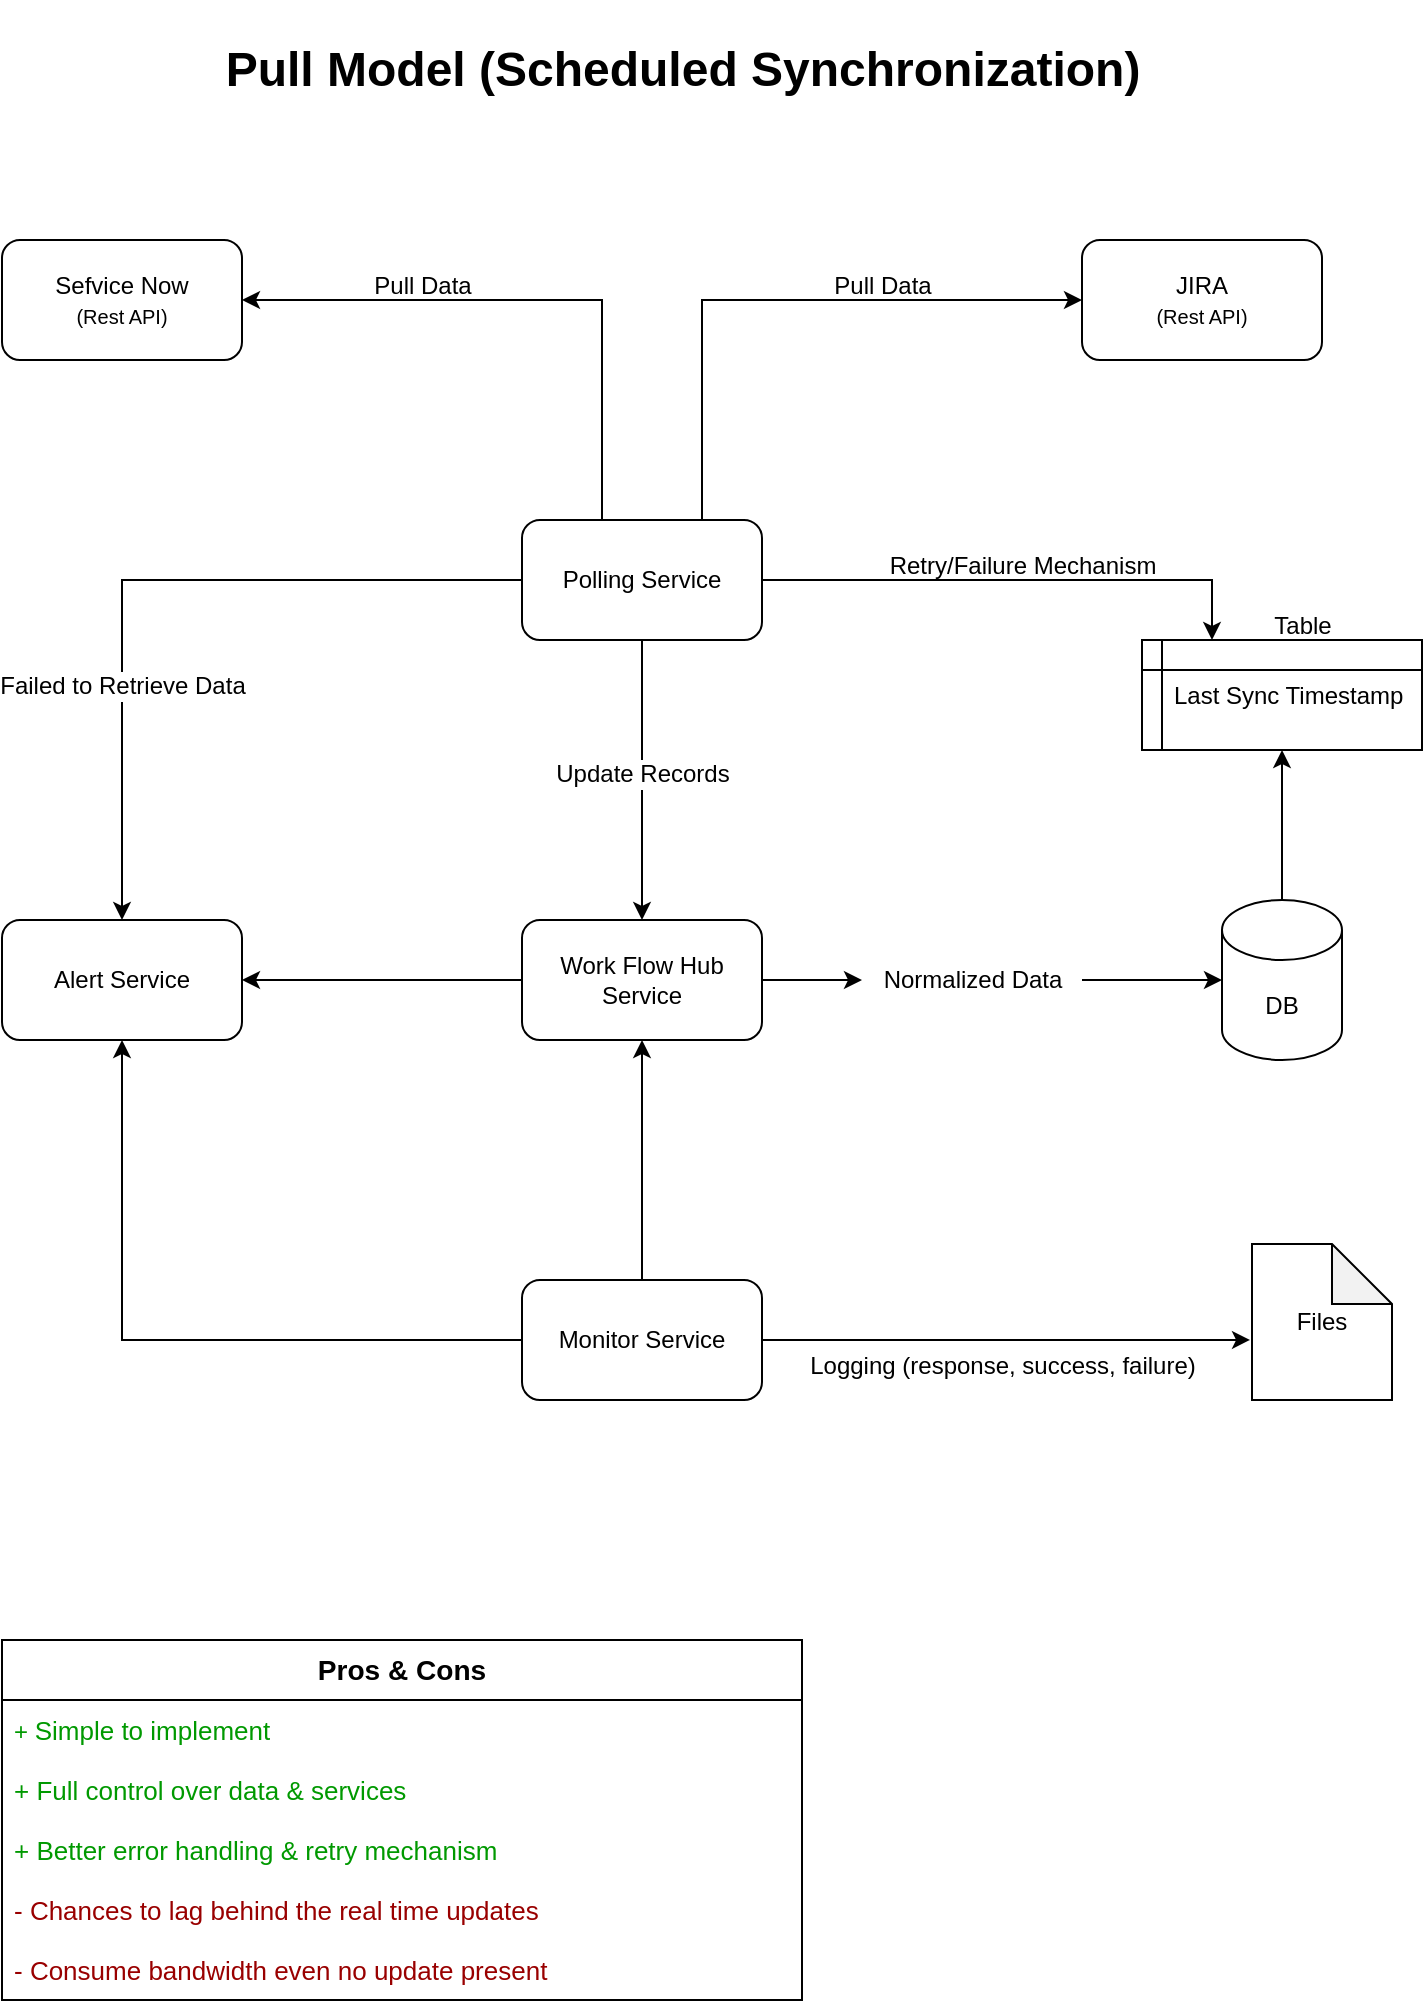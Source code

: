 <mxfile version="26.2.14">
  <diagram name="Page-1" id="ApnL_jyLXFxhoMhJq-R4">
    <mxGraphModel dx="2066" dy="777" grid="1" gridSize="10" guides="1" tooltips="1" connect="1" arrows="1" fold="1" page="1" pageScale="1" pageWidth="850" pageHeight="1100" math="0" shadow="0">
      <root>
        <mxCell id="0" />
        <mxCell id="1" parent="0" />
        <mxCell id="5IEd1D8y2sKXLxusC1cx-6" style="edgeStyle=orthogonalEdgeStyle;rounded=0;orthogonalLoop=1;jettySize=auto;html=1;exitX=0.5;exitY=0;exitDx=0;exitDy=0;entryX=1;entryY=0.5;entryDx=0;entryDy=0;" parent="1" source="5IEd1D8y2sKXLxusC1cx-1" target="5IEd1D8y2sKXLxusC1cx-3" edge="1">
          <mxGeometry relative="1" as="geometry">
            <Array as="points">
              <mxPoint x="370" y="290" />
              <mxPoint x="370" y="180" />
            </Array>
          </mxGeometry>
        </mxCell>
        <mxCell id="5IEd1D8y2sKXLxusC1cx-7" style="edgeStyle=orthogonalEdgeStyle;rounded=0;orthogonalLoop=1;jettySize=auto;html=1;exitX=0.75;exitY=0;exitDx=0;exitDy=0;entryX=0;entryY=0.5;entryDx=0;entryDy=0;" parent="1" source="5IEd1D8y2sKXLxusC1cx-1" target="5IEd1D8y2sKXLxusC1cx-2" edge="1">
          <mxGeometry relative="1" as="geometry" />
        </mxCell>
        <mxCell id="5IEd1D8y2sKXLxusC1cx-10" style="edgeStyle=orthogonalEdgeStyle;rounded=0;orthogonalLoop=1;jettySize=auto;html=1;exitX=0.5;exitY=1;exitDx=0;exitDy=0;entryX=0.5;entryY=0;entryDx=0;entryDy=0;" parent="1" source="5IEd1D8y2sKXLxusC1cx-1" target="5IEd1D8y2sKXLxusC1cx-9" edge="1">
          <mxGeometry relative="1" as="geometry" />
        </mxCell>
        <mxCell id="5IEd1D8y2sKXLxusC1cx-15" value="&lt;font style=&quot;font-size: 12px;&quot;&gt;Update Records&lt;/font&gt;" style="edgeLabel;html=1;align=center;verticalAlign=middle;resizable=0;points=[];" parent="5IEd1D8y2sKXLxusC1cx-10" vertex="1" connectable="0">
          <mxGeometry x="-0.05" y="4" relative="1" as="geometry">
            <mxPoint x="-4" as="offset" />
          </mxGeometry>
        </mxCell>
        <mxCell id="5IEd1D8y2sKXLxusC1cx-25" style="edgeStyle=orthogonalEdgeStyle;rounded=0;orthogonalLoop=1;jettySize=auto;html=1;exitX=1;exitY=0.5;exitDx=0;exitDy=0;entryX=0.25;entryY=0;entryDx=0;entryDy=0;" parent="1" source="5IEd1D8y2sKXLxusC1cx-1" target="5IEd1D8y2sKXLxusC1cx-19" edge="1">
          <mxGeometry relative="1" as="geometry" />
        </mxCell>
        <mxCell id="5IEd1D8y2sKXLxusC1cx-43" style="edgeStyle=orthogonalEdgeStyle;rounded=0;orthogonalLoop=1;jettySize=auto;html=1;exitX=0;exitY=0.5;exitDx=0;exitDy=0;entryX=0.5;entryY=0;entryDx=0;entryDy=0;" parent="1" source="5IEd1D8y2sKXLxusC1cx-1" target="5IEd1D8y2sKXLxusC1cx-28" edge="1">
          <mxGeometry relative="1" as="geometry" />
        </mxCell>
        <mxCell id="5IEd1D8y2sKXLxusC1cx-47" value="&lt;font style=&quot;font-size: 12px;&quot;&gt;Failed to Retrieve Data&lt;/font&gt;" style="edgeLabel;html=1;align=center;verticalAlign=middle;resizable=0;points=[];" parent="5IEd1D8y2sKXLxusC1cx-43" vertex="1" connectable="0">
          <mxGeometry x="0.091" y="1" relative="1" as="geometry">
            <mxPoint x="-1" y="51" as="offset" />
          </mxGeometry>
        </mxCell>
        <mxCell id="5IEd1D8y2sKXLxusC1cx-1" value="Polling Service" style="rounded=1;whiteSpace=wrap;html=1;" parent="1" vertex="1">
          <mxGeometry x="330" y="290" width="120" height="60" as="geometry" />
        </mxCell>
        <mxCell id="5IEd1D8y2sKXLxusC1cx-2" value="JIRA&lt;div&gt;&lt;span style=&quot;font-size: 10px;&quot;&gt;(Rest API)&lt;/span&gt;&lt;/div&gt;" style="rounded=1;whiteSpace=wrap;html=1;" parent="1" vertex="1">
          <mxGeometry x="610" y="150" width="120" height="60" as="geometry" />
        </mxCell>
        <mxCell id="5IEd1D8y2sKXLxusC1cx-3" value="Sefvice Now&lt;div&gt;&lt;font style=&quot;font-size: 10px;&quot;&gt;(Rest API)&lt;/font&gt;&lt;/div&gt;" style="rounded=1;whiteSpace=wrap;html=1;" parent="1" vertex="1">
          <mxGeometry x="70" y="150" width="120" height="60" as="geometry" />
        </mxCell>
        <mxCell id="5IEd1D8y2sKXLxusC1cx-17" style="edgeStyle=orthogonalEdgeStyle;rounded=0;orthogonalLoop=1;jettySize=auto;html=1;exitX=1;exitY=0.5;exitDx=0;exitDy=0;" parent="1" source="5IEd1D8y2sKXLxusC1cx-18" target="5IEd1D8y2sKXLxusC1cx-16" edge="1">
          <mxGeometry relative="1" as="geometry" />
        </mxCell>
        <mxCell id="5IEd1D8y2sKXLxusC1cx-49" style="edgeStyle=orthogonalEdgeStyle;rounded=0;orthogonalLoop=1;jettySize=auto;html=1;exitX=0;exitY=0.5;exitDx=0;exitDy=0;entryX=1;entryY=0.5;entryDx=0;entryDy=0;" parent="1" source="5IEd1D8y2sKXLxusC1cx-9" target="5IEd1D8y2sKXLxusC1cx-28" edge="1">
          <mxGeometry relative="1" as="geometry" />
        </mxCell>
        <mxCell id="5IEd1D8y2sKXLxusC1cx-9" value="Work Flow Hub&lt;br&gt;Service" style="rounded=1;whiteSpace=wrap;html=1;" parent="1" vertex="1">
          <mxGeometry x="330" y="490" width="120" height="60" as="geometry" />
        </mxCell>
        <mxCell id="5IEd1D8y2sKXLxusC1cx-11" value="Pull Data" style="text;html=1;align=center;verticalAlign=middle;resizable=0;points=[];autosize=1;strokeColor=none;fillColor=none;" parent="1" vertex="1">
          <mxGeometry x="245" y="158" width="70" height="30" as="geometry" />
        </mxCell>
        <mxCell id="5IEd1D8y2sKXLxusC1cx-14" value="Pull Data" style="text;html=1;align=center;verticalAlign=middle;resizable=0;points=[];autosize=1;strokeColor=none;fillColor=none;" parent="1" vertex="1">
          <mxGeometry x="475" y="158" width="70" height="30" as="geometry" />
        </mxCell>
        <mxCell id="5IEd1D8y2sKXLxusC1cx-16" value="DB" style="shape=cylinder3;whiteSpace=wrap;html=1;boundedLbl=1;backgroundOutline=1;size=15;" parent="1" vertex="1">
          <mxGeometry x="680" y="480" width="60" height="80" as="geometry" />
        </mxCell>
        <mxCell id="5IEd1D8y2sKXLxusC1cx-19" value="&amp;nbsp; Last Sync Timestamp" style="shape=internalStorage;whiteSpace=wrap;html=1;backgroundOutline=1;dx=10;dy=15;" parent="1" vertex="1">
          <mxGeometry x="640" y="350" width="140" height="55" as="geometry" />
        </mxCell>
        <mxCell id="5IEd1D8y2sKXLxusC1cx-22" style="edgeStyle=orthogonalEdgeStyle;rounded=0;orthogonalLoop=1;jettySize=auto;html=1;exitX=0.5;exitY=0;exitDx=0;exitDy=0;exitPerimeter=0;entryX=0.5;entryY=1;entryDx=0;entryDy=0;" parent="1" source="5IEd1D8y2sKXLxusC1cx-16" target="5IEd1D8y2sKXLxusC1cx-19" edge="1">
          <mxGeometry relative="1" as="geometry">
            <mxPoint x="710" y="420" as="targetPoint" />
          </mxGeometry>
        </mxCell>
        <mxCell id="5IEd1D8y2sKXLxusC1cx-26" value="Retry/Failure Mechanism" style="text;html=1;align=center;verticalAlign=middle;resizable=0;points=[];autosize=1;strokeColor=none;fillColor=none;" parent="1" vertex="1">
          <mxGeometry x="500" y="298" width="160" height="30" as="geometry" />
        </mxCell>
        <mxCell id="5IEd1D8y2sKXLxusC1cx-27" value="Table" style="text;html=1;align=center;verticalAlign=middle;resizable=0;points=[];autosize=1;strokeColor=none;fillColor=none;" parent="1" vertex="1">
          <mxGeometry x="695" y="328" width="50" height="30" as="geometry" />
        </mxCell>
        <mxCell id="5IEd1D8y2sKXLxusC1cx-28" value="Alert Service" style="rounded=1;whiteSpace=wrap;html=1;" parent="1" vertex="1">
          <mxGeometry x="70" y="490" width="120" height="60" as="geometry" />
        </mxCell>
        <mxCell id="5IEd1D8y2sKXLxusC1cx-33" style="edgeStyle=orthogonalEdgeStyle;rounded=0;orthogonalLoop=1;jettySize=auto;html=1;exitX=0.5;exitY=0;exitDx=0;exitDy=0;entryX=0.5;entryY=1;entryDx=0;entryDy=0;" parent="1" source="5IEd1D8y2sKXLxusC1cx-29" target="5IEd1D8y2sKXLxusC1cx-9" edge="1">
          <mxGeometry relative="1" as="geometry" />
        </mxCell>
        <mxCell id="5IEd1D8y2sKXLxusC1cx-34" style="edgeStyle=orthogonalEdgeStyle;rounded=0;orthogonalLoop=1;jettySize=auto;html=1;exitX=0;exitY=0.5;exitDx=0;exitDy=0;entryX=0.5;entryY=1;entryDx=0;entryDy=0;" parent="1" source="5IEd1D8y2sKXLxusC1cx-29" target="5IEd1D8y2sKXLxusC1cx-28" edge="1">
          <mxGeometry relative="1" as="geometry" />
        </mxCell>
        <mxCell id="5IEd1D8y2sKXLxusC1cx-29" value="Monitor Service" style="rounded=1;whiteSpace=wrap;html=1;" parent="1" vertex="1">
          <mxGeometry x="330" y="670" width="120" height="60" as="geometry" />
        </mxCell>
        <mxCell id="5IEd1D8y2sKXLxusC1cx-35" style="edgeStyle=orthogonalEdgeStyle;rounded=0;orthogonalLoop=1;jettySize=auto;html=1;exitX=1;exitY=0.5;exitDx=0;exitDy=0;entryX=-0.014;entryY=0.615;entryDx=0;entryDy=0;entryPerimeter=0;" parent="1" source="5IEd1D8y2sKXLxusC1cx-29" target="5IEd1D8y2sKXLxusC1cx-50" edge="1">
          <mxGeometry relative="1" as="geometry" />
        </mxCell>
        <mxCell id="5IEd1D8y2sKXLxusC1cx-36" value="Logging (response, success, failure)" style="text;html=1;align=center;verticalAlign=middle;resizable=0;points=[];autosize=1;strokeColor=none;fillColor=none;" parent="1" vertex="1">
          <mxGeometry x="460" y="698" width="220" height="30" as="geometry" />
        </mxCell>
        <mxCell id="5IEd1D8y2sKXLxusC1cx-42" value="" style="edgeStyle=orthogonalEdgeStyle;rounded=0;orthogonalLoop=1;jettySize=auto;html=1;exitX=1;exitY=0.5;exitDx=0;exitDy=0;" parent="1" source="5IEd1D8y2sKXLxusC1cx-9" target="5IEd1D8y2sKXLxusC1cx-18" edge="1">
          <mxGeometry relative="1" as="geometry">
            <mxPoint x="450" y="520" as="sourcePoint" />
            <mxPoint x="670" y="520" as="targetPoint" />
          </mxGeometry>
        </mxCell>
        <mxCell id="5IEd1D8y2sKXLxusC1cx-18" value="Normalized D&lt;span style=&quot;background-color: transparent; color: light-dark(rgb(0, 0, 0), rgb(255, 255, 255));&quot;&gt;ata&lt;/span&gt;" style="text;html=1;align=center;verticalAlign=middle;resizable=0;points=[];autosize=1;strokeColor=none;fillColor=none;" parent="1" vertex="1">
          <mxGeometry x="500" y="505" width="110" height="30" as="geometry" />
        </mxCell>
        <mxCell id="5IEd1D8y2sKXLxusC1cx-50" value="Files" style="shape=note;whiteSpace=wrap;html=1;backgroundOutline=1;darkOpacity=0.05;" parent="1" vertex="1">
          <mxGeometry x="695" y="652" width="70" height="78" as="geometry" />
        </mxCell>
        <mxCell id="5IEd1D8y2sKXLxusC1cx-51" value="&lt;h1&gt;Pull Model (Scheduled Synchronization)&lt;/h1&gt;" style="text;html=1;align=center;verticalAlign=middle;resizable=0;points=[];autosize=1;strokeColor=none;fillColor=none;" parent="1" vertex="1">
          <mxGeometry x="170" y="30" width="480" height="70" as="geometry" />
        </mxCell>
        <mxCell id="5IEd1D8y2sKXLxusC1cx-52" value="&lt;h3&gt;Pros &amp;amp; Cons&lt;/h3&gt;" style="swimlane;fontStyle=0;childLayout=stackLayout;horizontal=1;startSize=30;horizontalStack=0;resizeParent=1;resizeParentMax=0;resizeLast=0;collapsible=1;marginBottom=0;whiteSpace=wrap;html=1;" parent="1" vertex="1">
          <mxGeometry x="70" y="850" width="400" height="180" as="geometry">
            <mxRectangle x="70" y="850" width="130" height="30" as="alternateBounds" />
          </mxGeometry>
        </mxCell>
        <mxCell id="5IEd1D8y2sKXLxusC1cx-55" value="&lt;font style=&quot;color: rgb(0, 153, 0);&quot;&gt;+ &lt;font style=&quot;font-size: 13px;&quot;&gt;Simple to implement&lt;/font&gt;&lt;/font&gt;" style="text;strokeColor=none;fillColor=none;align=left;verticalAlign=middle;spacingLeft=4;spacingRight=4;overflow=hidden;points=[[0,0.5],[1,0.5]];portConstraint=eastwest;rotatable=0;whiteSpace=wrap;html=1;" parent="5IEd1D8y2sKXLxusC1cx-52" vertex="1">
          <mxGeometry y="30" width="400" height="30" as="geometry" />
        </mxCell>
        <mxCell id="5IEd1D8y2sKXLxusC1cx-53" value="&lt;font style=&quot;font-size: 13px; color: rgb(0, 153, 0);&quot;&gt;+ Full control over data &amp;amp; services&lt;/font&gt;" style="text;strokeColor=none;fillColor=none;align=left;verticalAlign=middle;spacingLeft=4;spacingRight=4;overflow=hidden;points=[[0,0.5],[1,0.5]];portConstraint=eastwest;rotatable=0;whiteSpace=wrap;html=1;" parent="5IEd1D8y2sKXLxusC1cx-52" vertex="1">
          <mxGeometry y="60" width="400" height="30" as="geometry" />
        </mxCell>
        <mxCell id="5IEd1D8y2sKXLxusC1cx-54" value="&lt;font style=&quot;font-size: 13px; color: rgb(0, 153, 0);&quot;&gt;+ Better error handling &amp;amp; retry mechanism&amp;nbsp;&lt;/font&gt;" style="text;strokeColor=none;fillColor=none;align=left;verticalAlign=middle;spacingLeft=4;spacingRight=4;overflow=hidden;points=[[0,0.5],[1,0.5]];portConstraint=eastwest;rotatable=0;whiteSpace=wrap;html=1;" parent="5IEd1D8y2sKXLxusC1cx-52" vertex="1">
          <mxGeometry y="90" width="400" height="30" as="geometry" />
        </mxCell>
        <mxCell id="5IEd1D8y2sKXLxusC1cx-58" value="&lt;font style=&quot;font-size: 13px; color: rgb(153, 0, 0);&quot;&gt;- Chances to lag behind the real time updates&lt;/font&gt;" style="text;strokeColor=none;fillColor=none;align=left;verticalAlign=middle;spacingLeft=4;spacingRight=4;overflow=hidden;points=[[0,0.5],[1,0.5]];portConstraint=eastwest;rotatable=0;whiteSpace=wrap;html=1;" parent="5IEd1D8y2sKXLxusC1cx-52" vertex="1">
          <mxGeometry y="120" width="400" height="30" as="geometry" />
        </mxCell>
        <mxCell id="5IEd1D8y2sKXLxusC1cx-57" value="&lt;font style=&quot;font-size: 13px; color: rgb(153, 0, 0);&quot;&gt;- Consume bandwidth even no update present&lt;/font&gt;" style="text;strokeColor=none;fillColor=none;align=left;verticalAlign=middle;spacingLeft=4;spacingRight=4;overflow=hidden;points=[[0,0.5],[1,0.5]];portConstraint=eastwest;rotatable=0;whiteSpace=wrap;html=1;" parent="5IEd1D8y2sKXLxusC1cx-52" vertex="1">
          <mxGeometry y="150" width="400" height="30" as="geometry" />
        </mxCell>
      </root>
    </mxGraphModel>
  </diagram>
</mxfile>
